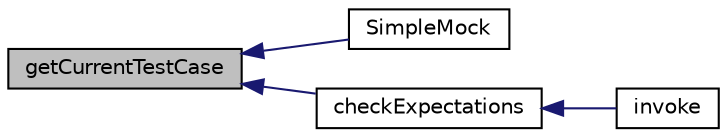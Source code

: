 digraph "getCurrentTestCase"
{
  edge [fontname="Helvetica",fontsize="10",labelfontname="Helvetica",labelfontsize="10"];
  node [fontname="Helvetica",fontsize="10",shape=record];
  rankdir="LR";
  Node1 [label="getCurrentTestCase",height=0.2,width=0.4,color="black", fillcolor="grey75", style="filled" fontcolor="black"];
  Node1 -> Node2 [dir="back",color="midnightblue",fontsize="10",style="solid",fontname="Helvetica"];
  Node2 [label="SimpleMock",height=0.2,width=0.4,color="black", fillcolor="white", style="filled",URL="$class_simple_mock.html#ad7dae3044cfd9bebedebdb5f743f76c5"];
  Node1 -> Node3 [dir="back",color="midnightblue",fontsize="10",style="solid",fontname="Helvetica"];
  Node3 [label="checkExpectations",height=0.2,width=0.4,color="black", fillcolor="white", style="filled",URL="$class_simple_mock.html#ab36d209495afae133fd83094e852eecd"];
  Node3 -> Node4 [dir="back",color="midnightblue",fontsize="10",style="solid",fontname="Helvetica"];
  Node4 [label="invoke",height=0.2,width=0.4,color="black", fillcolor="white", style="filled",URL="$class_simple_mock.html#a4b2b47867bf26a5429ec72f786aa9661"];
}
